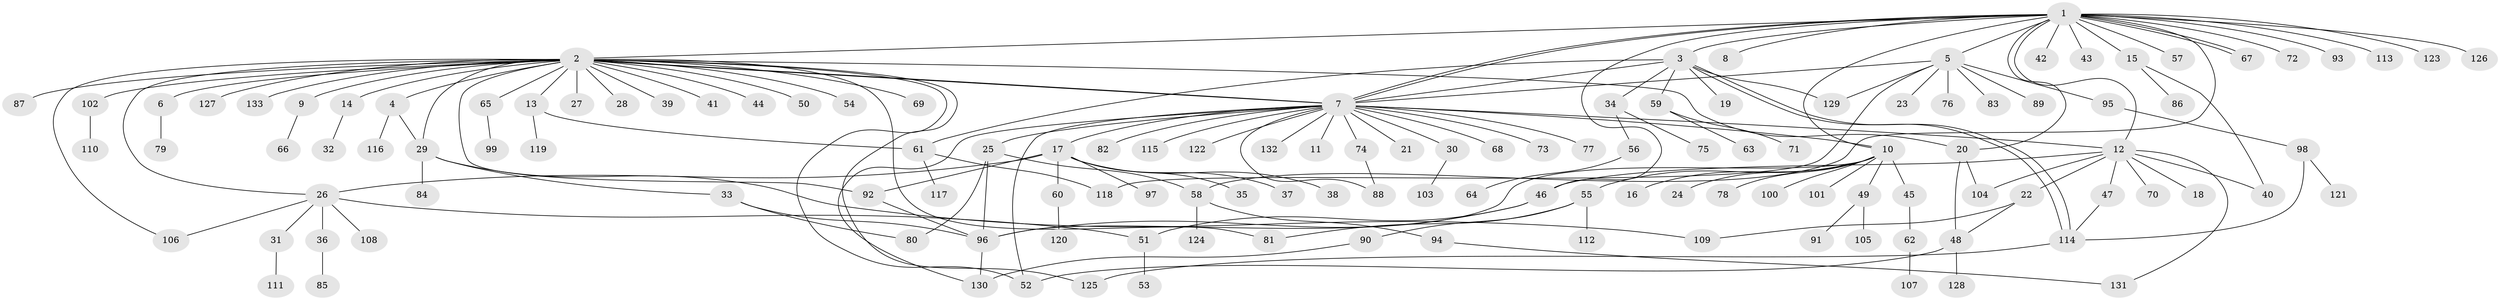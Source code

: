 // coarse degree distribution, {23: 0.019230769230769232, 27: 0.009615384615384616, 9: 0.019230769230769232, 2: 0.19230769230769232, 1: 0.625, 10: 0.009615384615384616, 11: 0.009615384615384616, 7: 0.019230769230769232, 4: 0.038461538461538464, 6: 0.028846153846153848, 5: 0.019230769230769232, 3: 0.009615384615384616}
// Generated by graph-tools (version 1.1) at 2025/41/03/06/25 10:41:52]
// undirected, 133 vertices, 171 edges
graph export_dot {
graph [start="1"]
  node [color=gray90,style=filled];
  1;
  2;
  3;
  4;
  5;
  6;
  7;
  8;
  9;
  10;
  11;
  12;
  13;
  14;
  15;
  16;
  17;
  18;
  19;
  20;
  21;
  22;
  23;
  24;
  25;
  26;
  27;
  28;
  29;
  30;
  31;
  32;
  33;
  34;
  35;
  36;
  37;
  38;
  39;
  40;
  41;
  42;
  43;
  44;
  45;
  46;
  47;
  48;
  49;
  50;
  51;
  52;
  53;
  54;
  55;
  56;
  57;
  58;
  59;
  60;
  61;
  62;
  63;
  64;
  65;
  66;
  67;
  68;
  69;
  70;
  71;
  72;
  73;
  74;
  75;
  76;
  77;
  78;
  79;
  80;
  81;
  82;
  83;
  84;
  85;
  86;
  87;
  88;
  89;
  90;
  91;
  92;
  93;
  94;
  95;
  96;
  97;
  98;
  99;
  100;
  101;
  102;
  103;
  104;
  105;
  106;
  107;
  108;
  109;
  110;
  111;
  112;
  113;
  114;
  115;
  116;
  117;
  118;
  119;
  120;
  121;
  122;
  123;
  124;
  125;
  126;
  127;
  128;
  129;
  130;
  131;
  132;
  133;
  1 -- 2;
  1 -- 3;
  1 -- 5;
  1 -- 7;
  1 -- 7;
  1 -- 8;
  1 -- 10;
  1 -- 12;
  1 -- 15;
  1 -- 20;
  1 -- 42;
  1 -- 43;
  1 -- 46;
  1 -- 57;
  1 -- 58;
  1 -- 67;
  1 -- 67;
  1 -- 72;
  1 -- 93;
  1 -- 113;
  1 -- 123;
  1 -- 126;
  2 -- 4;
  2 -- 6;
  2 -- 7;
  2 -- 7;
  2 -- 9;
  2 -- 13;
  2 -- 14;
  2 -- 20;
  2 -- 26;
  2 -- 27;
  2 -- 28;
  2 -- 29;
  2 -- 39;
  2 -- 41;
  2 -- 44;
  2 -- 50;
  2 -- 52;
  2 -- 54;
  2 -- 65;
  2 -- 69;
  2 -- 81;
  2 -- 87;
  2 -- 92;
  2 -- 102;
  2 -- 106;
  2 -- 125;
  2 -- 127;
  2 -- 133;
  3 -- 7;
  3 -- 19;
  3 -- 34;
  3 -- 59;
  3 -- 61;
  3 -- 114;
  3 -- 114;
  3 -- 129;
  4 -- 29;
  4 -- 116;
  5 -- 7;
  5 -- 23;
  5 -- 76;
  5 -- 83;
  5 -- 89;
  5 -- 95;
  5 -- 118;
  5 -- 129;
  6 -- 79;
  7 -- 10;
  7 -- 11;
  7 -- 12;
  7 -- 17;
  7 -- 21;
  7 -- 25;
  7 -- 30;
  7 -- 52;
  7 -- 68;
  7 -- 73;
  7 -- 74;
  7 -- 77;
  7 -- 82;
  7 -- 88;
  7 -- 115;
  7 -- 122;
  7 -- 130;
  7 -- 132;
  9 -- 66;
  10 -- 16;
  10 -- 24;
  10 -- 45;
  10 -- 49;
  10 -- 55;
  10 -- 78;
  10 -- 96;
  10 -- 100;
  10 -- 101;
  12 -- 18;
  12 -- 22;
  12 -- 40;
  12 -- 46;
  12 -- 47;
  12 -- 70;
  12 -- 104;
  12 -- 131;
  13 -- 61;
  13 -- 119;
  14 -- 32;
  15 -- 40;
  15 -- 86;
  17 -- 26;
  17 -- 35;
  17 -- 37;
  17 -- 38;
  17 -- 60;
  17 -- 92;
  17 -- 97;
  20 -- 48;
  20 -- 104;
  22 -- 48;
  22 -- 109;
  25 -- 58;
  25 -- 80;
  25 -- 96;
  26 -- 31;
  26 -- 36;
  26 -- 51;
  26 -- 106;
  26 -- 108;
  29 -- 33;
  29 -- 84;
  29 -- 109;
  30 -- 103;
  31 -- 111;
  33 -- 80;
  33 -- 96;
  34 -- 56;
  34 -- 75;
  36 -- 85;
  45 -- 62;
  46 -- 51;
  46 -- 96;
  47 -- 114;
  48 -- 52;
  48 -- 128;
  49 -- 91;
  49 -- 105;
  51 -- 53;
  55 -- 81;
  55 -- 90;
  55 -- 112;
  56 -- 64;
  58 -- 94;
  58 -- 124;
  59 -- 63;
  59 -- 71;
  60 -- 120;
  61 -- 117;
  61 -- 118;
  62 -- 107;
  65 -- 99;
  74 -- 88;
  90 -- 130;
  92 -- 96;
  94 -- 131;
  95 -- 98;
  96 -- 130;
  98 -- 114;
  98 -- 121;
  102 -- 110;
  114 -- 125;
}
